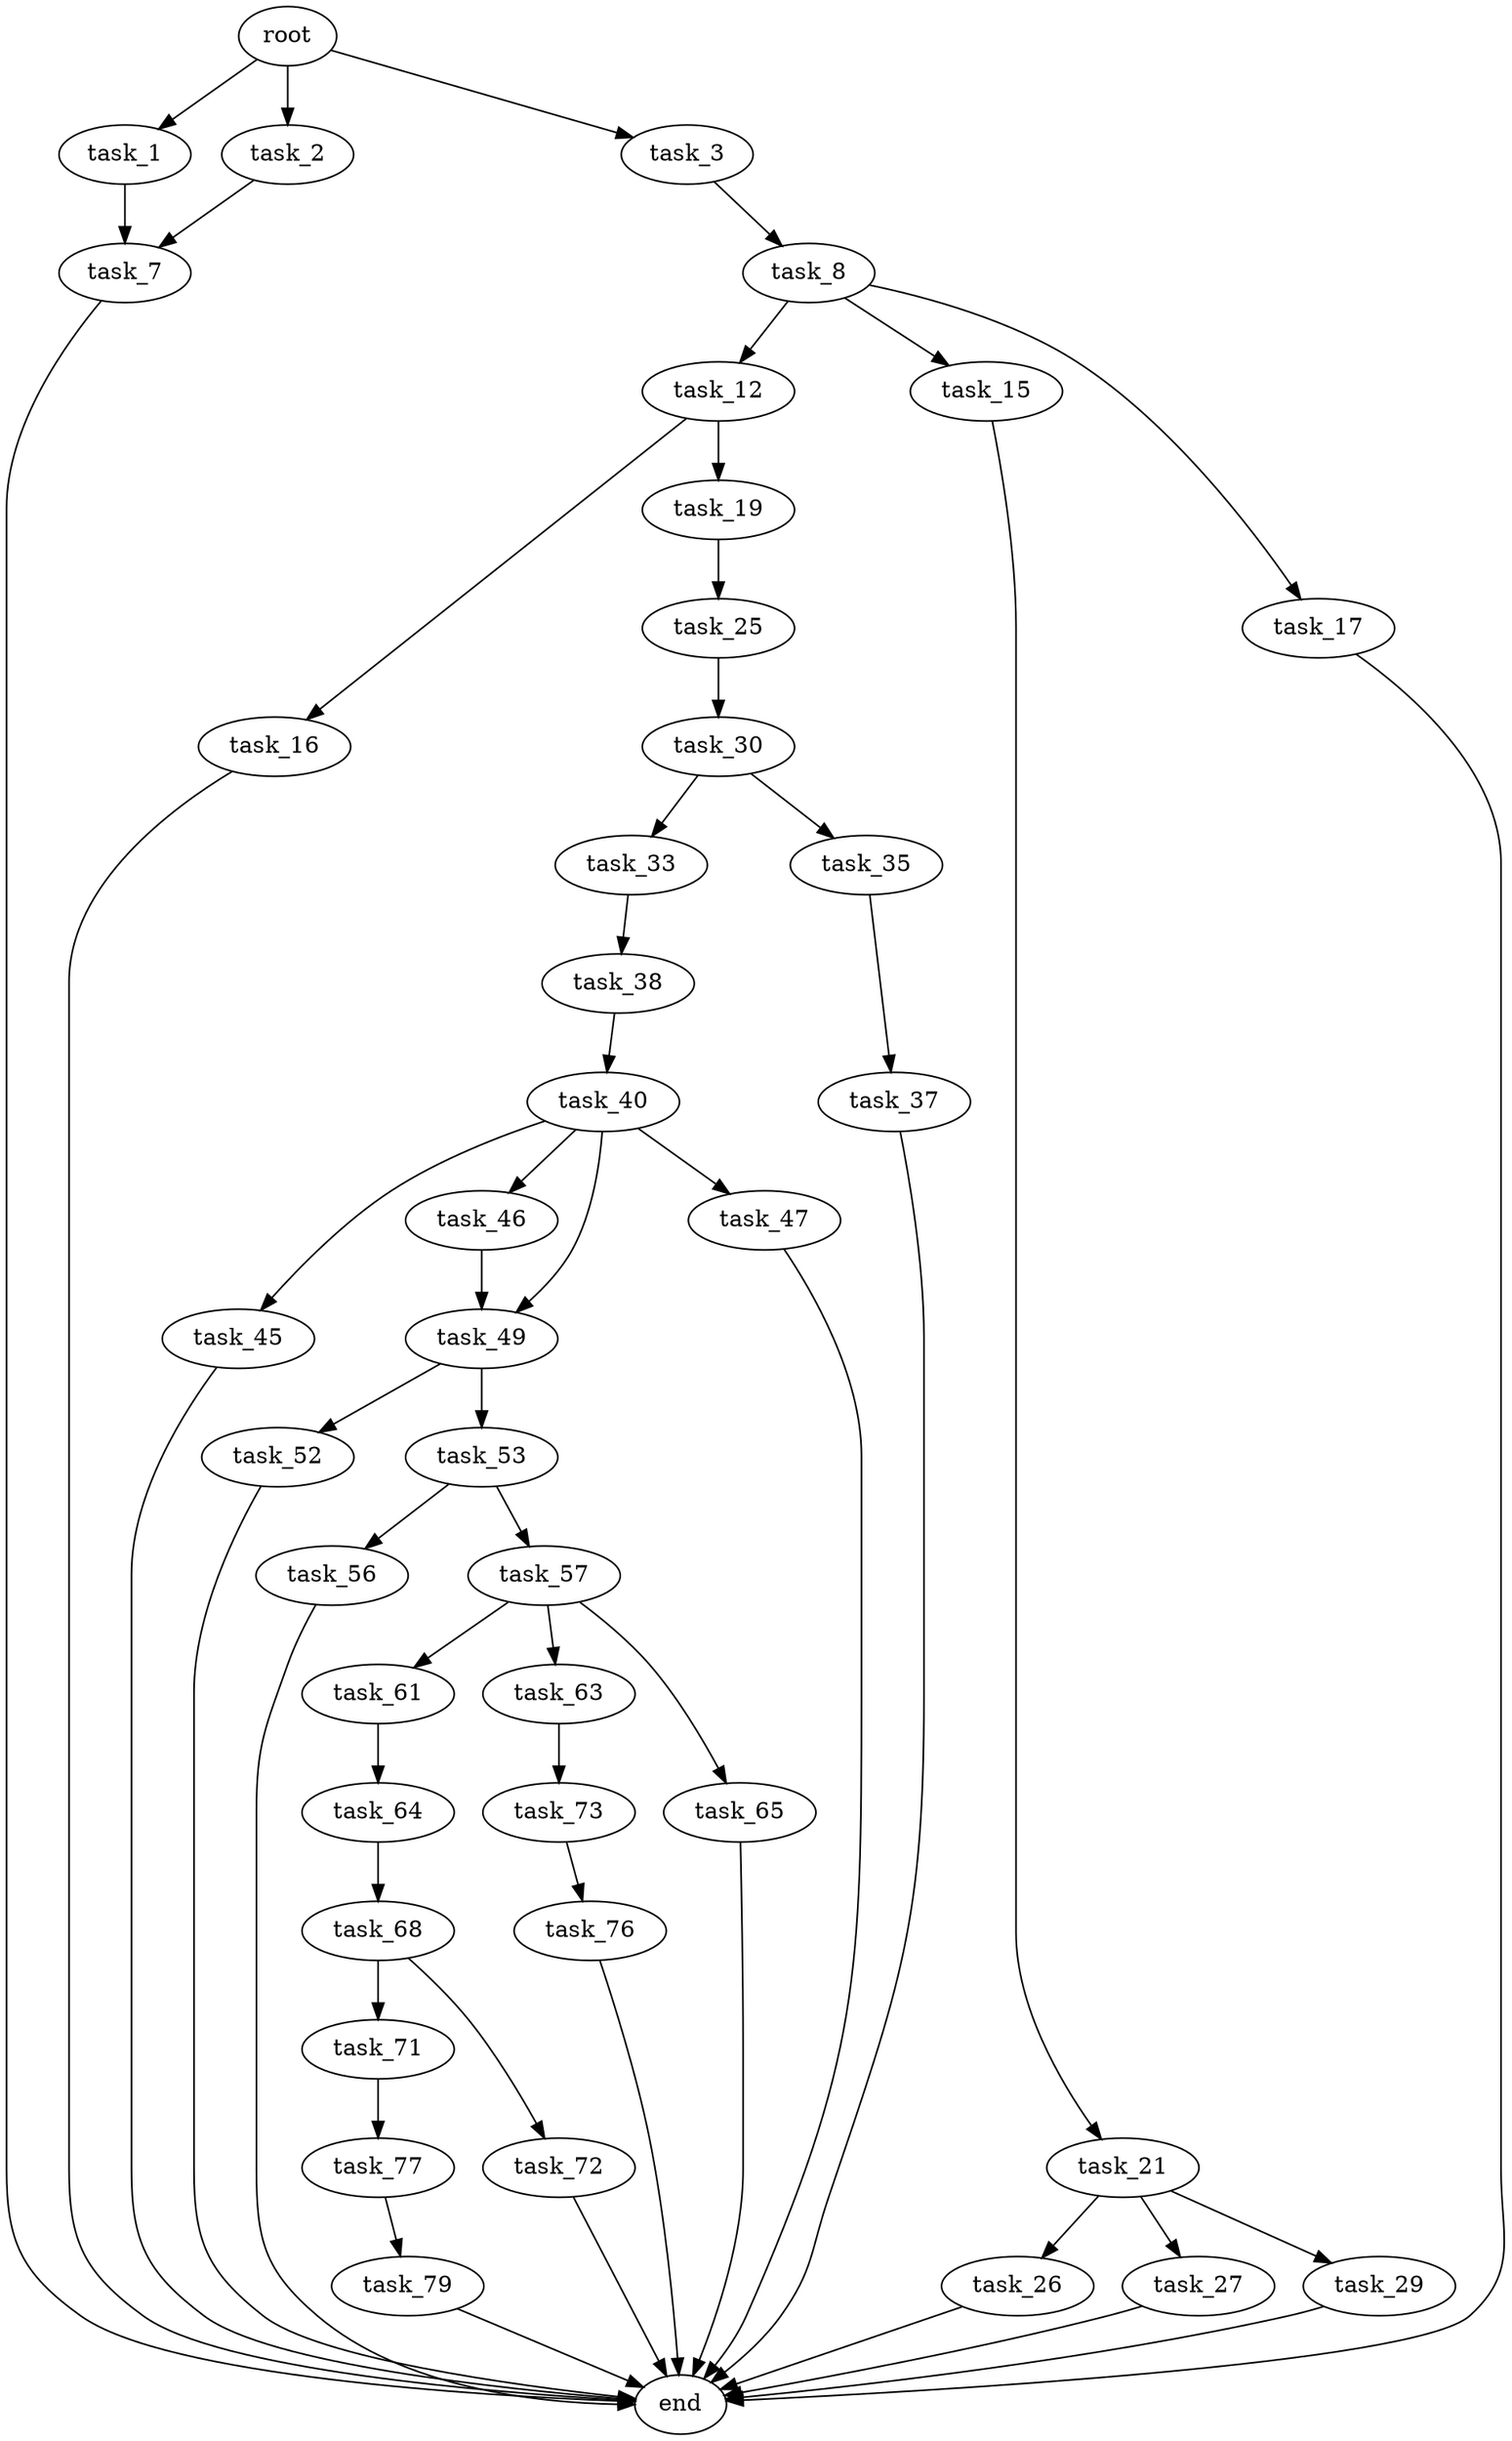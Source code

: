 digraph G {
  root [size="0.000000"];
  task_1 [size="23448115123.000000"];
  task_2 [size="903036350153.000000"];
  task_3 [size="73838167390.000000"];
  task_7 [size="88094148669.000000"];
  task_8 [size="1070172863.000000"];
  task_12 [size="9209850608.000000"];
  task_15 [size="127296255398.000000"];
  task_16 [size="782757789696.000000"];
  task_17 [size="17642879824.000000"];
  task_19 [size="1133972273.000000"];
  task_21 [size="1845277628.000000"];
  task_25 [size="134217728000.000000"];
  task_26 [size="782757789696.000000"];
  task_27 [size="368293445632.000000"];
  task_29 [size="290003364461.000000"];
  task_30 [size="8589934592.000000"];
  task_33 [size="68719476736.000000"];
  task_35 [size="985947642262.000000"];
  task_37 [size="124598809158.000000"];
  task_38 [size="112359864658.000000"];
  task_40 [size="68719476736.000000"];
  task_45 [size="68719476736.000000"];
  task_46 [size="1495325691.000000"];
  task_47 [size="1374176444.000000"];
  task_49 [size="8589934592.000000"];
  task_52 [size="134217728000.000000"];
  task_53 [size="487129665453.000000"];
  task_56 [size="34176289479.000000"];
  task_57 [size="549755813888.000000"];
  task_61 [size="231928233984.000000"];
  task_63 [size="180783277634.000000"];
  task_64 [size="8589934592.000000"];
  task_65 [size="183855961637.000000"];
  task_68 [size="467555964955.000000"];
  task_71 [size="346141501498.000000"];
  task_72 [size="51141401298.000000"];
  task_73 [size="156541049177.000000"];
  task_76 [size="16384002986.000000"];
  task_77 [size="68719476736.000000"];
  task_79 [size="782757789696.000000"];
  end [size="0.000000"];

  root -> task_1 [size="1.000000"];
  root -> task_2 [size="1.000000"];
  root -> task_3 [size="1.000000"];
  task_1 -> task_7 [size="411041792.000000"];
  task_2 -> task_7 [size="679477248.000000"];
  task_3 -> task_8 [size="75497472.000000"];
  task_7 -> end [size="1.000000"];
  task_8 -> task_12 [size="33554432.000000"];
  task_8 -> task_15 [size="33554432.000000"];
  task_8 -> task_17 [size="33554432.000000"];
  task_12 -> task_16 [size="838860800.000000"];
  task_12 -> task_19 [size="838860800.000000"];
  task_15 -> task_21 [size="411041792.000000"];
  task_16 -> end [size="1.000000"];
  task_17 -> end [size="1.000000"];
  task_19 -> task_25 [size="33554432.000000"];
  task_21 -> task_26 [size="75497472.000000"];
  task_21 -> task_27 [size="75497472.000000"];
  task_21 -> task_29 [size="75497472.000000"];
  task_25 -> task_30 [size="209715200.000000"];
  task_26 -> end [size="1.000000"];
  task_27 -> end [size="1.000000"];
  task_29 -> end [size="1.000000"];
  task_30 -> task_33 [size="33554432.000000"];
  task_30 -> task_35 [size="33554432.000000"];
  task_33 -> task_38 [size="134217728.000000"];
  task_35 -> task_37 [size="679477248.000000"];
  task_37 -> end [size="1.000000"];
  task_38 -> task_40 [size="134217728.000000"];
  task_40 -> task_45 [size="134217728.000000"];
  task_40 -> task_46 [size="134217728.000000"];
  task_40 -> task_47 [size="134217728.000000"];
  task_40 -> task_49 [size="134217728.000000"];
  task_45 -> end [size="1.000000"];
  task_46 -> task_49 [size="75497472.000000"];
  task_47 -> end [size="1.000000"];
  task_49 -> task_52 [size="33554432.000000"];
  task_49 -> task_53 [size="33554432.000000"];
  task_52 -> end [size="1.000000"];
  task_53 -> task_56 [size="411041792.000000"];
  task_53 -> task_57 [size="411041792.000000"];
  task_56 -> end [size="1.000000"];
  task_57 -> task_61 [size="536870912.000000"];
  task_57 -> task_63 [size="536870912.000000"];
  task_57 -> task_65 [size="536870912.000000"];
  task_61 -> task_64 [size="301989888.000000"];
  task_63 -> task_73 [size="838860800.000000"];
  task_64 -> task_68 [size="33554432.000000"];
  task_65 -> end [size="1.000000"];
  task_68 -> task_71 [size="301989888.000000"];
  task_68 -> task_72 [size="301989888.000000"];
  task_71 -> task_77 [size="679477248.000000"];
  task_72 -> end [size="1.000000"];
  task_73 -> task_76 [size="134217728.000000"];
  task_76 -> end [size="1.000000"];
  task_77 -> task_79 [size="134217728.000000"];
  task_79 -> end [size="1.000000"];
}

